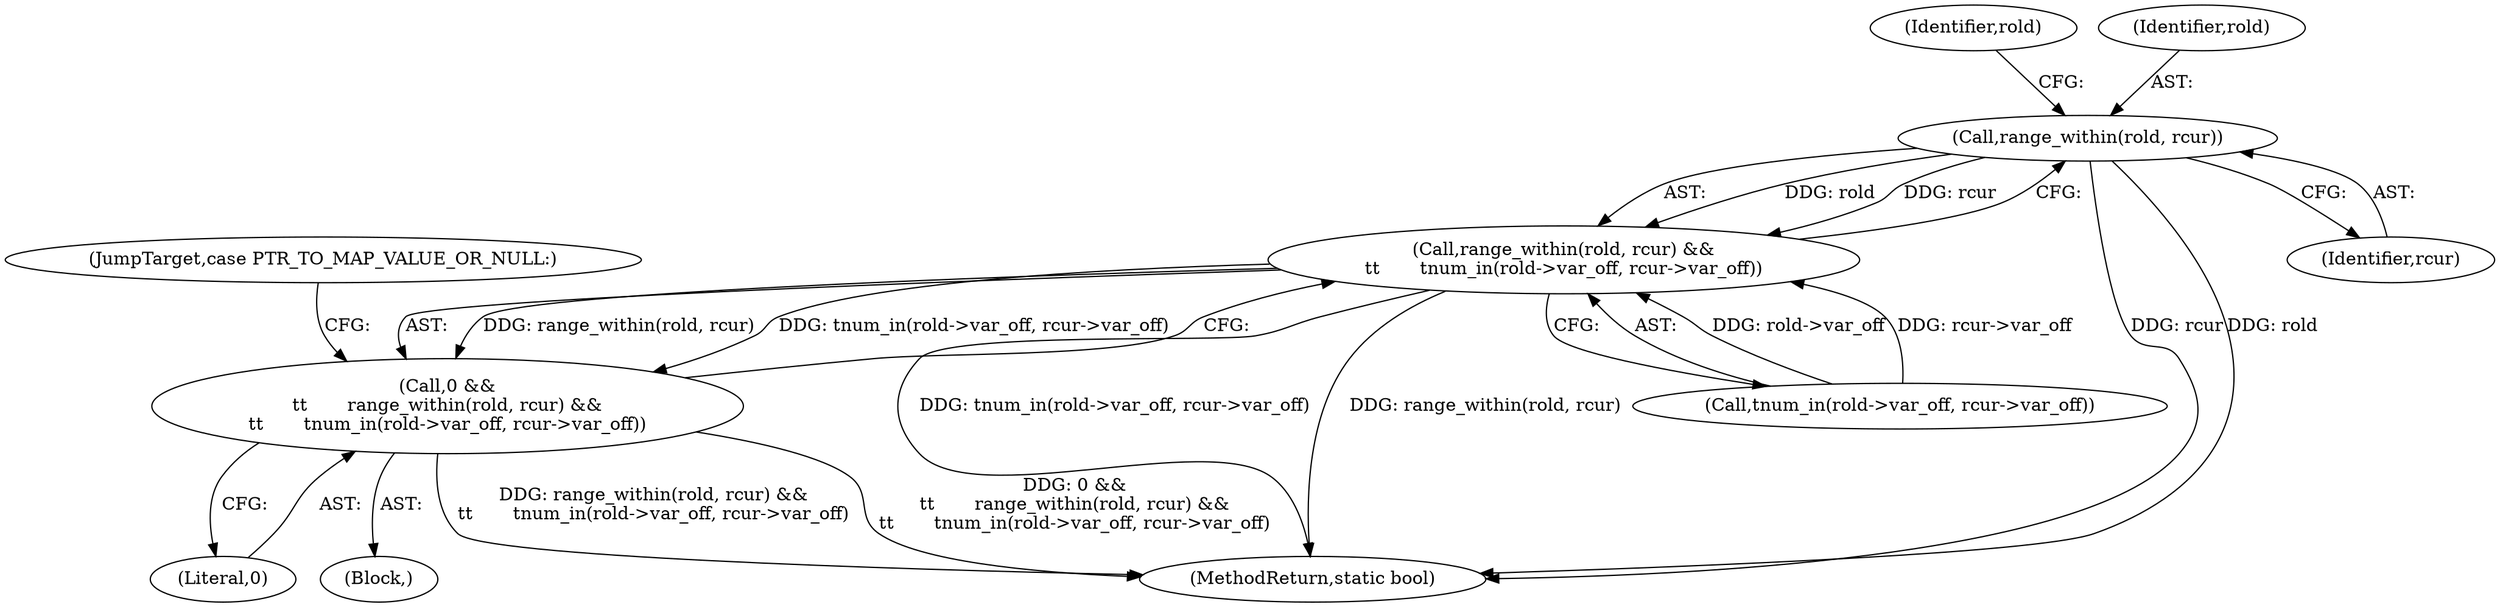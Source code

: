 digraph "0_linux_179d1c5602997fef5a940c6ddcf31212cbfebd14@pointer" {
"1000206" [label="(Call,range_within(rold, rcur))"];
"1000205" [label="(Call,range_within(rold, rcur) &&\n\t\t       tnum_in(rold->var_off, rcur->var_off))"];
"1000203" [label="(Call,0 &&\n\t\t       range_within(rold, rcur) &&\n\t\t       tnum_in(rold->var_off, rcur->var_off))"];
"1000211" [label="(Identifier,rold)"];
"1000206" [label="(Call,range_within(rold, rcur))"];
"1000205" [label="(Call,range_within(rold, rcur) &&\n\t\t       tnum_in(rold->var_off, rcur->var_off))"];
"1000207" [label="(Identifier,rold)"];
"1000307" [label="(MethodReturn,static bool)"];
"1000204" [label="(Literal,0)"];
"1000209" [label="(Call,tnum_in(rold->var_off, rcur->var_off))"];
"1000150" [label="(Block,)"];
"1000208" [label="(Identifier,rcur)"];
"1000216" [label="(JumpTarget,case PTR_TO_MAP_VALUE_OR_NULL:)"];
"1000203" [label="(Call,0 &&\n\t\t       range_within(rold, rcur) &&\n\t\t       tnum_in(rold->var_off, rcur->var_off))"];
"1000206" -> "1000205"  [label="AST: "];
"1000206" -> "1000208"  [label="CFG: "];
"1000207" -> "1000206"  [label="AST: "];
"1000208" -> "1000206"  [label="AST: "];
"1000211" -> "1000206"  [label="CFG: "];
"1000205" -> "1000206"  [label="CFG: "];
"1000206" -> "1000307"  [label="DDG: rcur"];
"1000206" -> "1000307"  [label="DDG: rold"];
"1000206" -> "1000205"  [label="DDG: rold"];
"1000206" -> "1000205"  [label="DDG: rcur"];
"1000205" -> "1000203"  [label="AST: "];
"1000205" -> "1000209"  [label="CFG: "];
"1000209" -> "1000205"  [label="AST: "];
"1000203" -> "1000205"  [label="CFG: "];
"1000205" -> "1000307"  [label="DDG: tnum_in(rold->var_off, rcur->var_off)"];
"1000205" -> "1000307"  [label="DDG: range_within(rold, rcur)"];
"1000205" -> "1000203"  [label="DDG: range_within(rold, rcur)"];
"1000205" -> "1000203"  [label="DDG: tnum_in(rold->var_off, rcur->var_off)"];
"1000209" -> "1000205"  [label="DDG: rold->var_off"];
"1000209" -> "1000205"  [label="DDG: rcur->var_off"];
"1000203" -> "1000150"  [label="AST: "];
"1000203" -> "1000204"  [label="CFG: "];
"1000204" -> "1000203"  [label="AST: "];
"1000216" -> "1000203"  [label="CFG: "];
"1000203" -> "1000307"  [label="DDG: range_within(rold, rcur) &&\n\t\t       tnum_in(rold->var_off, rcur->var_off)"];
"1000203" -> "1000307"  [label="DDG: 0 &&\n\t\t       range_within(rold, rcur) &&\n\t\t       tnum_in(rold->var_off, rcur->var_off)"];
}
